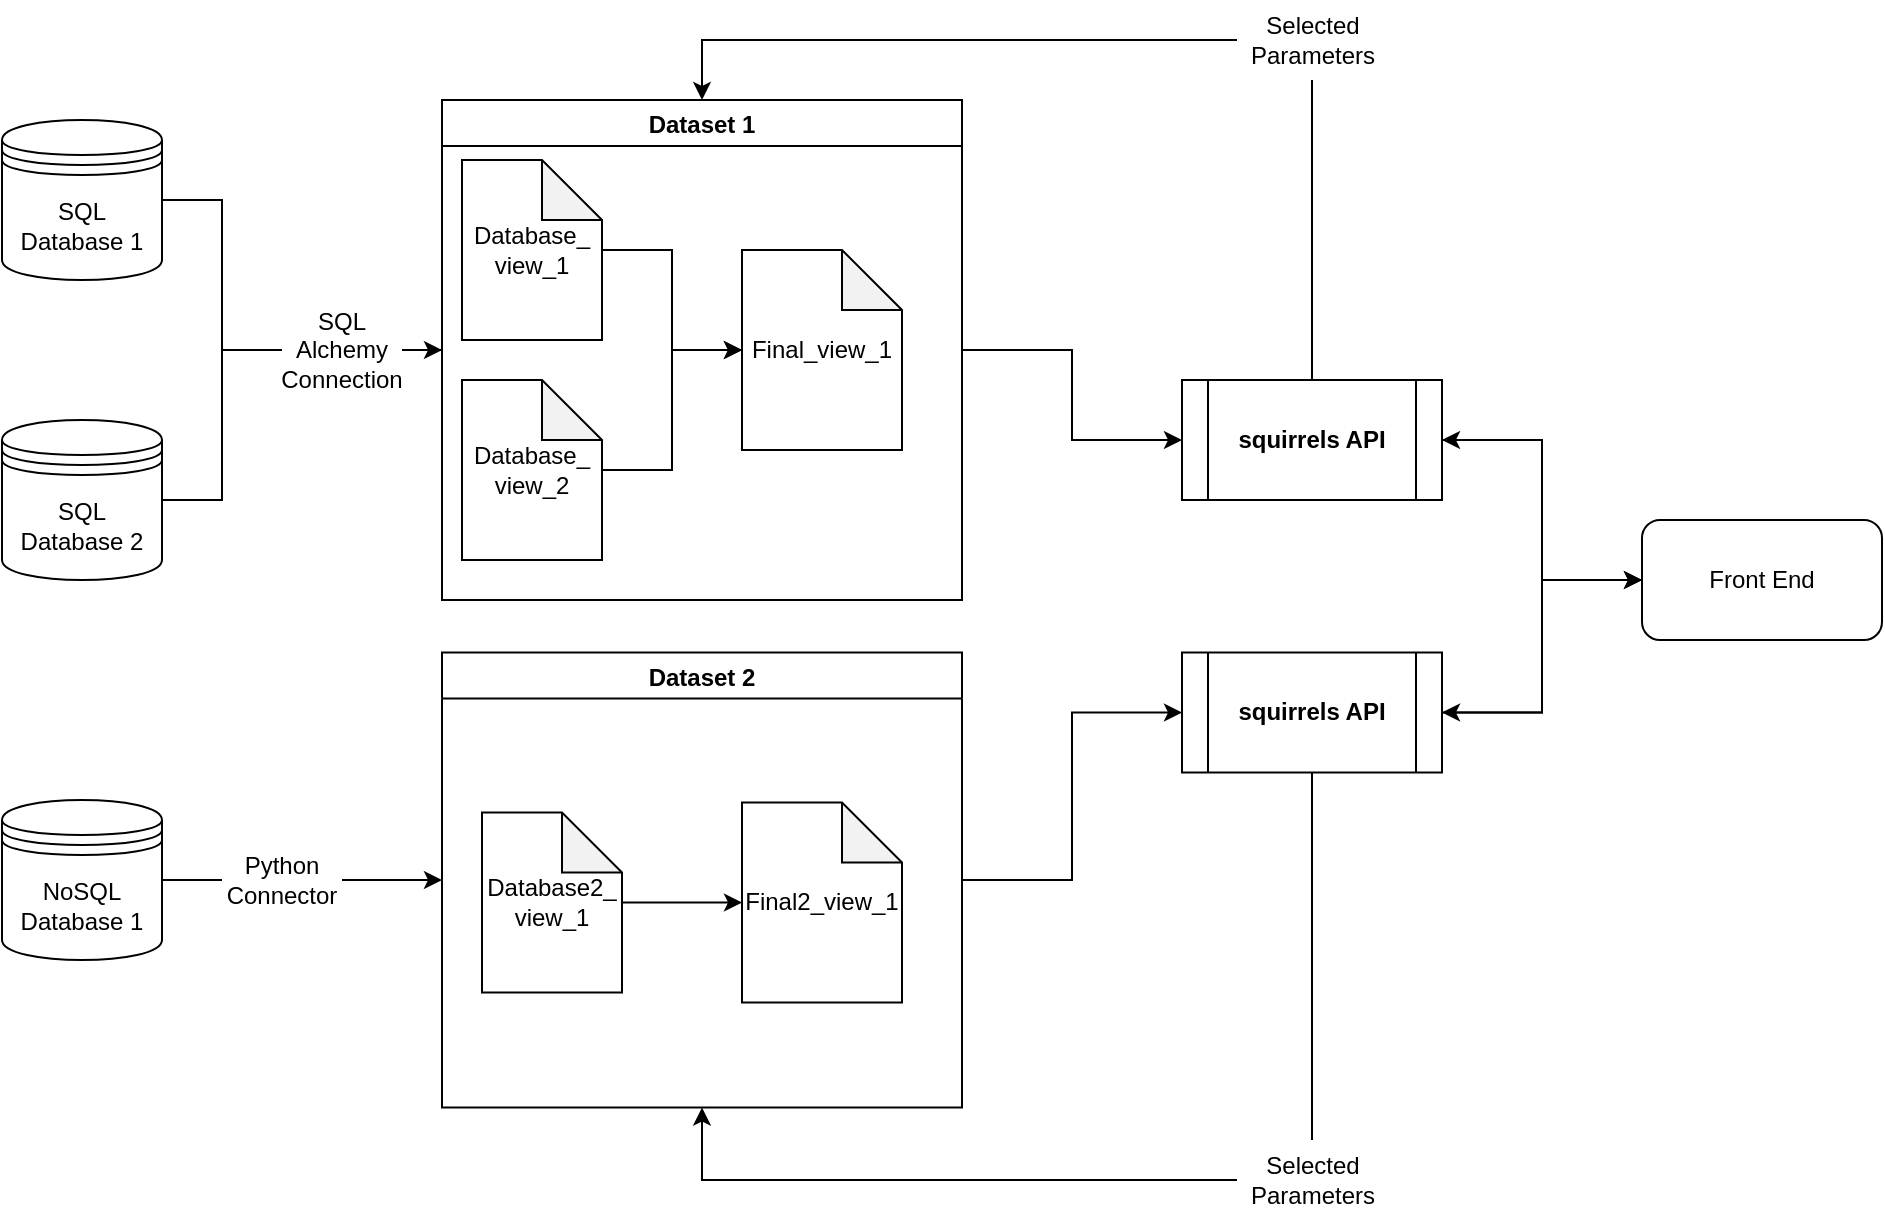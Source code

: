 <mxfile version="21.5.0" type="device">
  <diagram name="Page-1" id="XBfEDEID9JyexvIhzsEc">
    <mxGraphModel dx="1172" dy="674" grid="1" gridSize="10" guides="1" tooltips="1" connect="1" arrows="1" fold="1" page="1" pageScale="1" pageWidth="850" pageHeight="1100" math="0" shadow="0">
      <root>
        <mxCell id="0" />
        <mxCell id="1" parent="0" />
        <mxCell id="P8DohW_lNPd4JbUcSrj9-11" value="" style="edgeStyle=orthogonalEdgeStyle;rounded=0;orthogonalLoop=1;jettySize=auto;html=1;entryX=0;entryY=0.5;entryDx=0;entryDy=0;endArrow=none;endFill=0;" edge="1" parent="1" source="P8DohW_lNPd4JbUcSrj9-4" target="P8DohW_lNPd4JbUcSrj9-37">
          <mxGeometry relative="1" as="geometry">
            <mxPoint x="310" y="185" as="targetPoint" />
            <Array as="points">
              <mxPoint x="120" y="130" />
              <mxPoint x="120" y="205" />
            </Array>
          </mxGeometry>
        </mxCell>
        <mxCell id="P8DohW_lNPd4JbUcSrj9-4" value="SQL Database 1" style="shape=datastore;whiteSpace=wrap;html=1;" vertex="1" parent="1">
          <mxGeometry x="10" y="90" width="80" height="80" as="geometry" />
        </mxCell>
        <mxCell id="P8DohW_lNPd4JbUcSrj9-10" value="" style="edgeStyle=orthogonalEdgeStyle;rounded=0;orthogonalLoop=1;jettySize=auto;html=1;entryX=0;entryY=0.5;entryDx=0;entryDy=0;" edge="1" parent="1" source="P8DohW_lNPd4JbUcSrj9-37" target="P8DohW_lNPd4JbUcSrj9-13">
          <mxGeometry relative="1" as="geometry">
            <mxPoint x="310" y="185" as="targetPoint" />
          </mxGeometry>
        </mxCell>
        <mxCell id="P8DohW_lNPd4JbUcSrj9-5" value="SQL Database 2" style="shape=datastore;whiteSpace=wrap;html=1;" vertex="1" parent="1">
          <mxGeometry x="10" y="240" width="80" height="80" as="geometry" />
        </mxCell>
        <mxCell id="P8DohW_lNPd4JbUcSrj9-25" value="" style="edgeStyle=orthogonalEdgeStyle;rounded=0;orthogonalLoop=1;jettySize=auto;html=1;entryX=0;entryY=0.5;entryDx=0;entryDy=0;" edge="1" parent="1" source="P8DohW_lNPd4JbUcSrj9-39" target="P8DohW_lNPd4JbUcSrj9-19">
          <mxGeometry relative="1" as="geometry">
            <mxPoint x="220" y="470" as="targetPoint" />
          </mxGeometry>
        </mxCell>
        <mxCell id="P8DohW_lNPd4JbUcSrj9-6" value="NoSQL Database 1" style="shape=datastore;whiteSpace=wrap;html=1;" vertex="1" parent="1">
          <mxGeometry x="10" y="430" width="80" height="80" as="geometry" />
        </mxCell>
        <mxCell id="P8DohW_lNPd4JbUcSrj9-27" style="edgeStyle=orthogonalEdgeStyle;rounded=0;orthogonalLoop=1;jettySize=auto;html=1;entryX=0;entryY=0.5;entryDx=0;entryDy=0;" edge="1" parent="1" source="P8DohW_lNPd4JbUcSrj9-13" target="P8DohW_lNPd4JbUcSrj9-26">
          <mxGeometry relative="1" as="geometry" />
        </mxCell>
        <mxCell id="P8DohW_lNPd4JbUcSrj9-13" value="Dataset 1" style="swimlane;" vertex="1" parent="1">
          <mxGeometry x="230" y="80" width="260" height="250" as="geometry" />
        </mxCell>
        <mxCell id="P8DohW_lNPd4JbUcSrj9-18" value="" style="edgeStyle=orthogonalEdgeStyle;rounded=0;orthogonalLoop=1;jettySize=auto;html=1;" edge="1" parent="P8DohW_lNPd4JbUcSrj9-13" source="P8DohW_lNPd4JbUcSrj9-9" target="P8DohW_lNPd4JbUcSrj9-16">
          <mxGeometry relative="1" as="geometry" />
        </mxCell>
        <mxCell id="P8DohW_lNPd4JbUcSrj9-9" value="Database_&lt;br&gt;view_1" style="shape=note;whiteSpace=wrap;html=1;backgroundOutline=1;darkOpacity=0.05;" vertex="1" parent="P8DohW_lNPd4JbUcSrj9-13">
          <mxGeometry x="10" y="30" width="70" height="90" as="geometry" />
        </mxCell>
        <mxCell id="P8DohW_lNPd4JbUcSrj9-17" value="" style="edgeStyle=orthogonalEdgeStyle;rounded=0;orthogonalLoop=1;jettySize=auto;html=1;" edge="1" parent="P8DohW_lNPd4JbUcSrj9-13" source="P8DohW_lNPd4JbUcSrj9-15" target="P8DohW_lNPd4JbUcSrj9-16">
          <mxGeometry relative="1" as="geometry" />
        </mxCell>
        <mxCell id="P8DohW_lNPd4JbUcSrj9-15" value="Database_&lt;br&gt;view_2" style="shape=note;whiteSpace=wrap;html=1;backgroundOutline=1;darkOpacity=0.05;" vertex="1" parent="P8DohW_lNPd4JbUcSrj9-13">
          <mxGeometry x="10" y="140" width="70" height="90" as="geometry" />
        </mxCell>
        <mxCell id="P8DohW_lNPd4JbUcSrj9-16" value="Final_view_1" style="shape=note;whiteSpace=wrap;html=1;backgroundOutline=1;darkOpacity=0.05;" vertex="1" parent="P8DohW_lNPd4JbUcSrj9-13">
          <mxGeometry x="150" y="75" width="80" height="100" as="geometry" />
        </mxCell>
        <mxCell id="P8DohW_lNPd4JbUcSrj9-35" style="edgeStyle=orthogonalEdgeStyle;rounded=0;orthogonalLoop=1;jettySize=auto;html=1;exitX=0.5;exitY=1;exitDx=0;exitDy=0;exitPerimeter=0;" edge="1" parent="P8DohW_lNPd4JbUcSrj9-13" source="P8DohW_lNPd4JbUcSrj9-16" target="P8DohW_lNPd4JbUcSrj9-16">
          <mxGeometry relative="1" as="geometry" />
        </mxCell>
        <mxCell id="P8DohW_lNPd4JbUcSrj9-28" style="edgeStyle=orthogonalEdgeStyle;rounded=0;orthogonalLoop=1;jettySize=auto;html=1;entryX=0;entryY=0.5;entryDx=0;entryDy=0;" edge="1" parent="1" source="P8DohW_lNPd4JbUcSrj9-19" target="P8DohW_lNPd4JbUcSrj9-54">
          <mxGeometry relative="1" as="geometry" />
        </mxCell>
        <mxCell id="P8DohW_lNPd4JbUcSrj9-19" value="Dataset 2" style="swimlane;" vertex="1" parent="1">
          <mxGeometry x="230" y="356.25" width="260" height="227.5" as="geometry" />
        </mxCell>
        <mxCell id="P8DohW_lNPd4JbUcSrj9-20" value="" style="edgeStyle=orthogonalEdgeStyle;rounded=0;orthogonalLoop=1;jettySize=auto;html=1;" edge="1" parent="P8DohW_lNPd4JbUcSrj9-19" source="P8DohW_lNPd4JbUcSrj9-21" target="P8DohW_lNPd4JbUcSrj9-24">
          <mxGeometry relative="1" as="geometry" />
        </mxCell>
        <mxCell id="P8DohW_lNPd4JbUcSrj9-21" value="Database2_&lt;br&gt;view_1" style="shape=note;whiteSpace=wrap;html=1;backgroundOutline=1;darkOpacity=0.05;" vertex="1" parent="P8DohW_lNPd4JbUcSrj9-19">
          <mxGeometry x="20" y="80" width="70" height="90" as="geometry" />
        </mxCell>
        <mxCell id="P8DohW_lNPd4JbUcSrj9-24" value="Final2_view_1" style="shape=note;whiteSpace=wrap;html=1;backgroundOutline=1;darkOpacity=0.05;" vertex="1" parent="P8DohW_lNPd4JbUcSrj9-19">
          <mxGeometry x="150" y="75" width="80" height="100" as="geometry" />
        </mxCell>
        <mxCell id="P8DohW_lNPd4JbUcSrj9-44" style="edgeStyle=orthogonalEdgeStyle;rounded=0;orthogonalLoop=1;jettySize=auto;html=1;entryX=0.5;entryY=1;entryDx=0;entryDy=0;" edge="1" parent="1" source="P8DohW_lNPd4JbUcSrj9-49" target="P8DohW_lNPd4JbUcSrj9-19">
          <mxGeometry relative="1" as="geometry">
            <Array as="points" />
          </mxGeometry>
        </mxCell>
        <mxCell id="P8DohW_lNPd4JbUcSrj9-53" style="edgeStyle=orthogonalEdgeStyle;rounded=0;orthogonalLoop=1;jettySize=auto;html=1;entryX=0.5;entryY=0;entryDx=0;entryDy=0;exitX=0.5;exitY=1;exitDx=0;exitDy=0;endArrow=none;endFill=0;" edge="1" parent="1" source="P8DohW_lNPd4JbUcSrj9-54" target="P8DohW_lNPd4JbUcSrj9-49">
          <mxGeometry relative="1" as="geometry" />
        </mxCell>
        <mxCell id="P8DohW_lNPd4JbUcSrj9-56" style="edgeStyle=orthogonalEdgeStyle;rounded=0;orthogonalLoop=1;jettySize=auto;html=1;entryX=0;entryY=0.5;entryDx=0;entryDy=0;" edge="1" parent="1" source="P8DohW_lNPd4JbUcSrj9-26" target="P8DohW_lNPd4JbUcSrj9-36">
          <mxGeometry relative="1" as="geometry" />
        </mxCell>
        <mxCell id="P8DohW_lNPd4JbUcSrj9-26" value="&lt;b&gt;squirrels API&lt;/b&gt;" style="shape=process;whiteSpace=wrap;html=1;backgroundOutline=1;" vertex="1" parent="1">
          <mxGeometry x="600" y="220" width="130" height="60" as="geometry" />
        </mxCell>
        <mxCell id="P8DohW_lNPd4JbUcSrj9-42" style="edgeStyle=orthogonalEdgeStyle;rounded=0;orthogonalLoop=1;jettySize=auto;html=1;entryX=1;entryY=0.5;entryDx=0;entryDy=0;" edge="1" parent="1" source="P8DohW_lNPd4JbUcSrj9-36" target="P8DohW_lNPd4JbUcSrj9-54">
          <mxGeometry relative="1" as="geometry" />
        </mxCell>
        <mxCell id="P8DohW_lNPd4JbUcSrj9-58" style="edgeStyle=orthogonalEdgeStyle;rounded=0;orthogonalLoop=1;jettySize=auto;html=1;entryX=1;entryY=0.5;entryDx=0;entryDy=0;" edge="1" parent="1" source="P8DohW_lNPd4JbUcSrj9-36" target="P8DohW_lNPd4JbUcSrj9-26">
          <mxGeometry relative="1" as="geometry" />
        </mxCell>
        <mxCell id="P8DohW_lNPd4JbUcSrj9-36" value="Front End" style="rounded=1;whiteSpace=wrap;html=1;" vertex="1" parent="1">
          <mxGeometry x="830" y="290" width="120" height="60" as="geometry" />
        </mxCell>
        <mxCell id="P8DohW_lNPd4JbUcSrj9-38" value="" style="edgeStyle=orthogonalEdgeStyle;rounded=0;orthogonalLoop=1;jettySize=auto;html=1;entryX=0;entryY=0.5;entryDx=0;entryDy=0;endArrow=none;endFill=0;" edge="1" parent="1" source="P8DohW_lNPd4JbUcSrj9-5" target="P8DohW_lNPd4JbUcSrj9-37">
          <mxGeometry relative="1" as="geometry">
            <mxPoint x="90" y="260" as="sourcePoint" />
            <mxPoint x="270" y="205" as="targetPoint" />
          </mxGeometry>
        </mxCell>
        <mxCell id="P8DohW_lNPd4JbUcSrj9-37" value="SQL Alchemy&lt;br&gt;Connection" style="text;html=1;strokeColor=none;fillColor=none;align=center;verticalAlign=middle;whiteSpace=wrap;rounded=0;" vertex="1" parent="1">
          <mxGeometry x="150" y="190" width="60" height="30" as="geometry" />
        </mxCell>
        <mxCell id="P8DohW_lNPd4JbUcSrj9-40" value="" style="edgeStyle=orthogonalEdgeStyle;rounded=0;orthogonalLoop=1;jettySize=auto;html=1;entryX=0;entryY=0.5;entryDx=0;entryDy=0;endArrow=none;endFill=0;" edge="1" parent="1" source="P8DohW_lNPd4JbUcSrj9-6" target="P8DohW_lNPd4JbUcSrj9-39">
          <mxGeometry relative="1" as="geometry">
            <mxPoint x="90" y="470" as="sourcePoint" />
            <mxPoint x="230" y="470" as="targetPoint" />
          </mxGeometry>
        </mxCell>
        <mxCell id="P8DohW_lNPd4JbUcSrj9-39" value="Python Connector" style="text;html=1;strokeColor=none;fillColor=none;align=center;verticalAlign=middle;whiteSpace=wrap;rounded=0;" vertex="1" parent="1">
          <mxGeometry x="120" y="455" width="60" height="30" as="geometry" />
        </mxCell>
        <mxCell id="P8DohW_lNPd4JbUcSrj9-46" value="" style="edgeStyle=orthogonalEdgeStyle;rounded=0;orthogonalLoop=1;jettySize=auto;html=1;entryX=0.5;entryY=1;entryDx=0;entryDy=0;endArrow=none;endFill=0;" edge="1" parent="1" source="P8DohW_lNPd4JbUcSrj9-26" target="P8DohW_lNPd4JbUcSrj9-47">
          <mxGeometry relative="1" as="geometry">
            <mxPoint x="670" y="296" as="sourcePoint" />
            <mxPoint x="665" y="90" as="targetPoint" />
            <Array as="points" />
          </mxGeometry>
        </mxCell>
        <mxCell id="P8DohW_lNPd4JbUcSrj9-48" style="edgeStyle=orthogonalEdgeStyle;rounded=0;orthogonalLoop=1;jettySize=auto;html=1;entryX=0.5;entryY=0;entryDx=0;entryDy=0;" edge="1" parent="1" source="P8DohW_lNPd4JbUcSrj9-47" target="P8DohW_lNPd4JbUcSrj9-13">
          <mxGeometry relative="1" as="geometry" />
        </mxCell>
        <mxCell id="P8DohW_lNPd4JbUcSrj9-47" value="Selected Parameters" style="text;html=1;strokeColor=none;fillColor=none;align=center;verticalAlign=middle;whiteSpace=wrap;rounded=0;" vertex="1" parent="1">
          <mxGeometry x="627.5" y="30" width="75" height="40" as="geometry" />
        </mxCell>
        <mxCell id="P8DohW_lNPd4JbUcSrj9-49" value="Selected Parameters" style="text;html=1;strokeColor=none;fillColor=none;align=center;verticalAlign=middle;whiteSpace=wrap;rounded=0;" vertex="1" parent="1">
          <mxGeometry x="627.5" y="600" width="75" height="40" as="geometry" />
        </mxCell>
        <mxCell id="P8DohW_lNPd4JbUcSrj9-57" style="edgeStyle=orthogonalEdgeStyle;rounded=0;orthogonalLoop=1;jettySize=auto;html=1;entryX=0;entryY=0.5;entryDx=0;entryDy=0;" edge="1" parent="1" source="P8DohW_lNPd4JbUcSrj9-54" target="P8DohW_lNPd4JbUcSrj9-36">
          <mxGeometry relative="1" as="geometry" />
        </mxCell>
        <mxCell id="P8DohW_lNPd4JbUcSrj9-54" value="&lt;b&gt;squirrels API&lt;/b&gt;" style="shape=process;whiteSpace=wrap;html=1;backgroundOutline=1;" vertex="1" parent="1">
          <mxGeometry x="600" y="356.25" width="130" height="60" as="geometry" />
        </mxCell>
      </root>
    </mxGraphModel>
  </diagram>
</mxfile>
